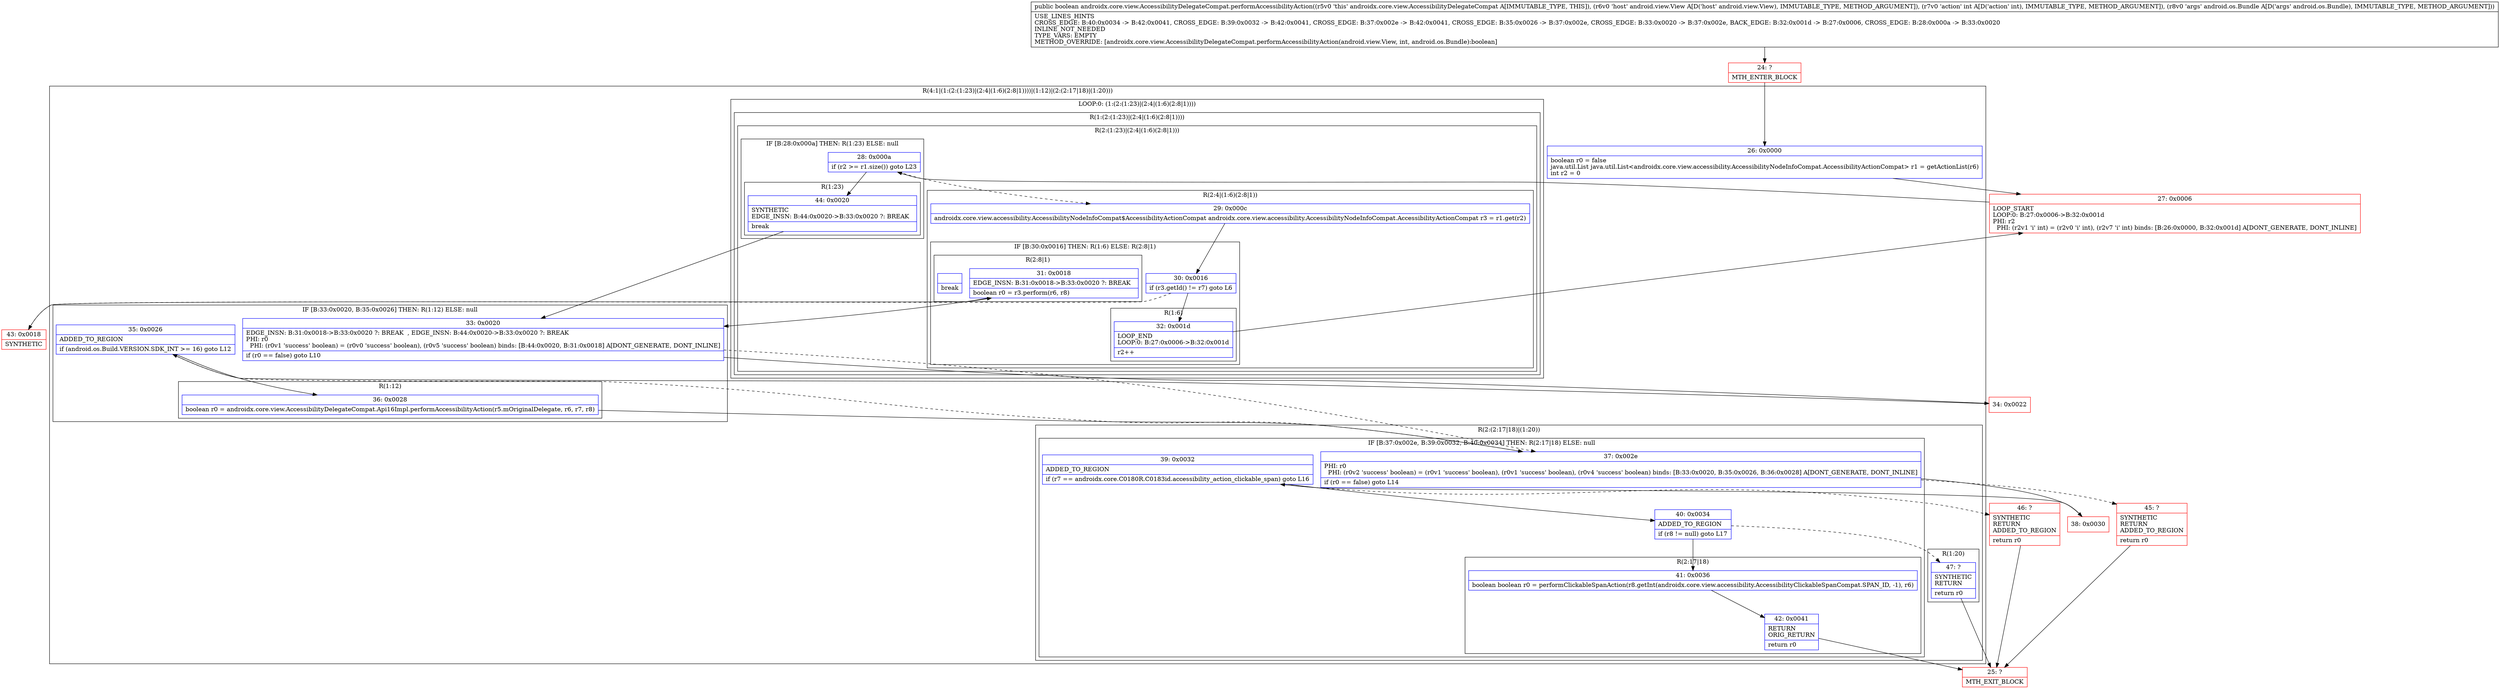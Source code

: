 digraph "CFG forandroidx.core.view.AccessibilityDelegateCompat.performAccessibilityAction(Landroid\/view\/View;ILandroid\/os\/Bundle;)Z" {
subgraph cluster_Region_288780539 {
label = "R(4:1|(1:(2:(1:23)|(2:4|(1:6)(2:8|1))))|(1:12)|(2:(2:17|18)|(1:20)))";
node [shape=record,color=blue];
Node_26 [shape=record,label="{26\:\ 0x0000|boolean r0 = false\ljava.util.List java.util.List\<androidx.core.view.accessibility.AccessibilityNodeInfoCompat.AccessibilityActionCompat\> r1 = getActionList(r6)\lint r2 = 0\l}"];
subgraph cluster_LoopRegion_332482874 {
label = "LOOP:0: (1:(2:(1:23)|(2:4|(1:6)(2:8|1))))";
node [shape=record,color=blue];
subgraph cluster_Region_1352162427 {
label = "R(1:(2:(1:23)|(2:4|(1:6)(2:8|1))))";
node [shape=record,color=blue];
subgraph cluster_Region_63998081 {
label = "R(2:(1:23)|(2:4|(1:6)(2:8|1)))";
node [shape=record,color=blue];
subgraph cluster_IfRegion_111771670 {
label = "IF [B:28:0x000a] THEN: R(1:23) ELSE: null";
node [shape=record,color=blue];
Node_28 [shape=record,label="{28\:\ 0x000a|if (r2 \>= r1.size()) goto L23\l}"];
subgraph cluster_Region_1573643873 {
label = "R(1:23)";
node [shape=record,color=blue];
Node_44 [shape=record,label="{44\:\ 0x0020|SYNTHETIC\lEDGE_INSN: B:44:0x0020\-\>B:33:0x0020 ?: BREAK  \l|break\l}"];
}
}
subgraph cluster_Region_1762204932 {
label = "R(2:4|(1:6)(2:8|1))";
node [shape=record,color=blue];
Node_29 [shape=record,label="{29\:\ 0x000c|androidx.core.view.accessibility.AccessibilityNodeInfoCompat$AccessibilityActionCompat androidx.core.view.accessibility.AccessibilityNodeInfoCompat.AccessibilityActionCompat r3 = r1.get(r2)\l}"];
subgraph cluster_IfRegion_731092417 {
label = "IF [B:30:0x0016] THEN: R(1:6) ELSE: R(2:8|1)";
node [shape=record,color=blue];
Node_30 [shape=record,label="{30\:\ 0x0016|if (r3.getId() != r7) goto L6\l}"];
subgraph cluster_Region_1012845369 {
label = "R(1:6)";
node [shape=record,color=blue];
Node_32 [shape=record,label="{32\:\ 0x001d|LOOP_END\lLOOP:0: B:27:0x0006\-\>B:32:0x001d\l|r2++\l}"];
}
subgraph cluster_Region_352600809 {
label = "R(2:8|1)";
node [shape=record,color=blue];
Node_31 [shape=record,label="{31\:\ 0x0018|EDGE_INSN: B:31:0x0018\-\>B:33:0x0020 ?: BREAK  \l|boolean r0 = r3.perform(r6, r8)\l}"];
Node_InsnContainer_1145760891 [shape=record,label="{|break\l}"];
}
}
}
}
}
}
subgraph cluster_IfRegion_345995797 {
label = "IF [B:33:0x0020, B:35:0x0026] THEN: R(1:12) ELSE: null";
node [shape=record,color=blue];
Node_33 [shape=record,label="{33\:\ 0x0020|EDGE_INSN: B:31:0x0018\-\>B:33:0x0020 ?: BREAK  , EDGE_INSN: B:44:0x0020\-\>B:33:0x0020 ?: BREAK  \lPHI: r0 \l  PHI: (r0v1 'success' boolean) = (r0v0 'success' boolean), (r0v5 'success' boolean) binds: [B:44:0x0020, B:31:0x0018] A[DONT_GENERATE, DONT_INLINE]\l|if (r0 == false) goto L10\l}"];
Node_35 [shape=record,label="{35\:\ 0x0026|ADDED_TO_REGION\l|if (android.os.Build.VERSION.SDK_INT \>= 16) goto L12\l}"];
subgraph cluster_Region_536022702 {
label = "R(1:12)";
node [shape=record,color=blue];
Node_36 [shape=record,label="{36\:\ 0x0028|boolean r0 = androidx.core.view.AccessibilityDelegateCompat.Api16Impl.performAccessibilityAction(r5.mOriginalDelegate, r6, r7, r8)\l}"];
}
}
subgraph cluster_Region_1445141261 {
label = "R(2:(2:17|18)|(1:20))";
node [shape=record,color=blue];
subgraph cluster_IfRegion_906781141 {
label = "IF [B:37:0x002e, B:39:0x0032, B:40:0x0034] THEN: R(2:17|18) ELSE: null";
node [shape=record,color=blue];
Node_37 [shape=record,label="{37\:\ 0x002e|PHI: r0 \l  PHI: (r0v2 'success' boolean) = (r0v1 'success' boolean), (r0v1 'success' boolean), (r0v4 'success' boolean) binds: [B:33:0x0020, B:35:0x0026, B:36:0x0028] A[DONT_GENERATE, DONT_INLINE]\l|if (r0 == false) goto L14\l}"];
Node_39 [shape=record,label="{39\:\ 0x0032|ADDED_TO_REGION\l|if (r7 == androidx.core.C0180R.C0183id.accessibility_action_clickable_span) goto L16\l}"];
Node_40 [shape=record,label="{40\:\ 0x0034|ADDED_TO_REGION\l|if (r8 != null) goto L17\l}"];
subgraph cluster_Region_1634734281 {
label = "R(2:17|18)";
node [shape=record,color=blue];
Node_41 [shape=record,label="{41\:\ 0x0036|boolean boolean r0 = performClickableSpanAction(r8.getInt(androidx.core.view.accessibility.AccessibilityClickableSpanCompat.SPAN_ID, \-1), r6)\l}"];
Node_42 [shape=record,label="{42\:\ 0x0041|RETURN\lORIG_RETURN\l|return r0\l}"];
}
}
subgraph cluster_Region_831365060 {
label = "R(1:20)";
node [shape=record,color=blue];
Node_47 [shape=record,label="{47\:\ ?|SYNTHETIC\lRETURN\l|return r0\l}"];
}
}
}
Node_24 [shape=record,color=red,label="{24\:\ ?|MTH_ENTER_BLOCK\l}"];
Node_27 [shape=record,color=red,label="{27\:\ 0x0006|LOOP_START\lLOOP:0: B:27:0x0006\-\>B:32:0x001d\lPHI: r2 \l  PHI: (r2v1 'i' int) = (r2v0 'i' int), (r2v7 'i' int) binds: [B:26:0x0000, B:32:0x001d] A[DONT_GENERATE, DONT_INLINE]\l}"];
Node_43 [shape=record,color=red,label="{43\:\ 0x0018|SYNTHETIC\l}"];
Node_34 [shape=record,color=red,label="{34\:\ 0x0022}"];
Node_38 [shape=record,color=red,label="{38\:\ 0x0030}"];
Node_25 [shape=record,color=red,label="{25\:\ ?|MTH_EXIT_BLOCK\l}"];
Node_46 [shape=record,color=red,label="{46\:\ ?|SYNTHETIC\lRETURN\lADDED_TO_REGION\l|return r0\l}"];
Node_45 [shape=record,color=red,label="{45\:\ ?|SYNTHETIC\lRETURN\lADDED_TO_REGION\l|return r0\l}"];
MethodNode[shape=record,label="{public boolean androidx.core.view.AccessibilityDelegateCompat.performAccessibilityAction((r5v0 'this' androidx.core.view.AccessibilityDelegateCompat A[IMMUTABLE_TYPE, THIS]), (r6v0 'host' android.view.View A[D('host' android.view.View), IMMUTABLE_TYPE, METHOD_ARGUMENT]), (r7v0 'action' int A[D('action' int), IMMUTABLE_TYPE, METHOD_ARGUMENT]), (r8v0 'args' android.os.Bundle A[D('args' android.os.Bundle), IMMUTABLE_TYPE, METHOD_ARGUMENT]))  | USE_LINES_HINTS\lCROSS_EDGE: B:40:0x0034 \-\> B:42:0x0041, CROSS_EDGE: B:39:0x0032 \-\> B:42:0x0041, CROSS_EDGE: B:37:0x002e \-\> B:42:0x0041, CROSS_EDGE: B:35:0x0026 \-\> B:37:0x002e, CROSS_EDGE: B:33:0x0020 \-\> B:37:0x002e, BACK_EDGE: B:32:0x001d \-\> B:27:0x0006, CROSS_EDGE: B:28:0x000a \-\> B:33:0x0020\lINLINE_NOT_NEEDED\lTYPE_VARS: EMPTY\lMETHOD_OVERRIDE: [androidx.core.view.AccessibilityDelegateCompat.performAccessibilityAction(android.view.View, int, android.os.Bundle):boolean]\l}"];
MethodNode -> Node_24;Node_26 -> Node_27;
Node_28 -> Node_29[style=dashed];
Node_28 -> Node_44;
Node_44 -> Node_33;
Node_29 -> Node_30;
Node_30 -> Node_32;
Node_30 -> Node_43[style=dashed];
Node_32 -> Node_27;
Node_31 -> Node_33;
Node_33 -> Node_34;
Node_33 -> Node_37[style=dashed];
Node_35 -> Node_36;
Node_35 -> Node_37[style=dashed];
Node_36 -> Node_37;
Node_37 -> Node_38;
Node_37 -> Node_45[style=dashed];
Node_39 -> Node_40;
Node_39 -> Node_46[style=dashed];
Node_40 -> Node_41;
Node_40 -> Node_47[style=dashed];
Node_41 -> Node_42;
Node_42 -> Node_25;
Node_47 -> Node_25;
Node_24 -> Node_26;
Node_27 -> Node_28;
Node_43 -> Node_31;
Node_34 -> Node_35;
Node_38 -> Node_39;
Node_46 -> Node_25;
Node_45 -> Node_25;
}

